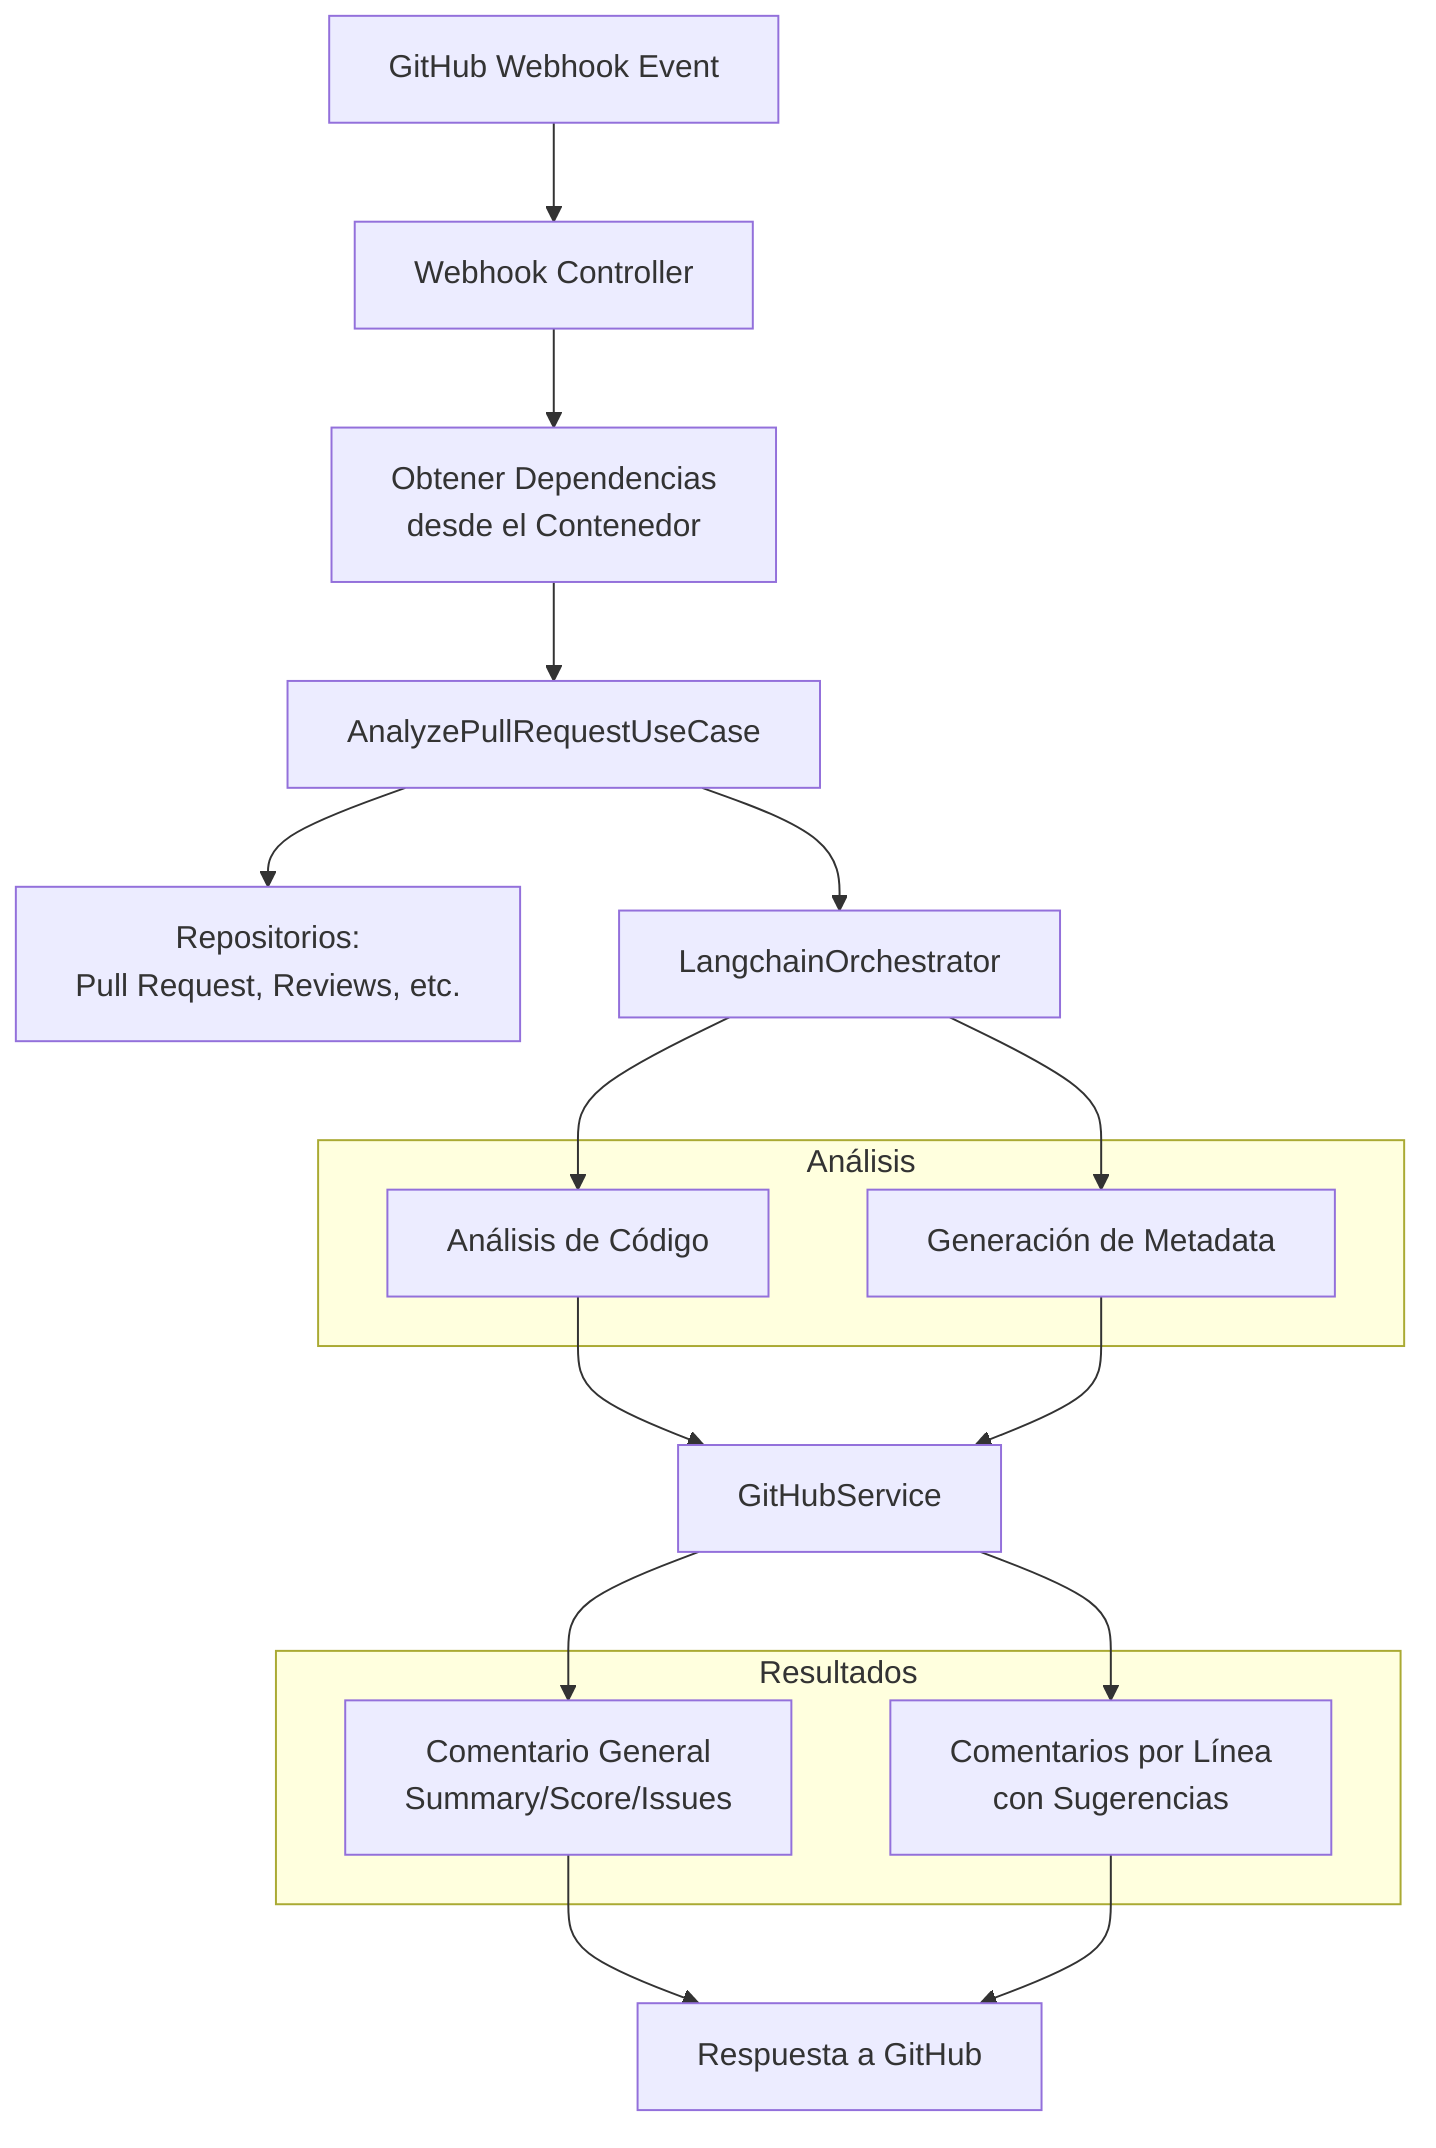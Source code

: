 flowchart TD
    A[GitHub Webhook Event]
    B[Webhook Controller]
    C[Obtener Dependencias<br>desde el Contenedor]
    D[AnalyzePullRequestUseCase]
    E[Repositorios:<br>Pull Request, Reviews, etc.]
    F[LangchainOrchestrator]
    G[GitHubService]
    H[Respuesta a GitHub]
    
    subgraph Análisis
        F1[Análisis de Código]
        F2[Generación de Metadata]
    end
    
    subgraph Resultados
        G1[Comentario General<br>Summary/Score/Issues]
        G2[Comentarios por Línea<br>con Sugerencias]
    end

    A --> B
    B --> C
    C --> D
    D --> E
    D --> F
    F --> F1
    F --> F2
    F1 --> G
    F2 --> G
    G --> G1
    G --> G2
    G1 --> H
    G2 --> H